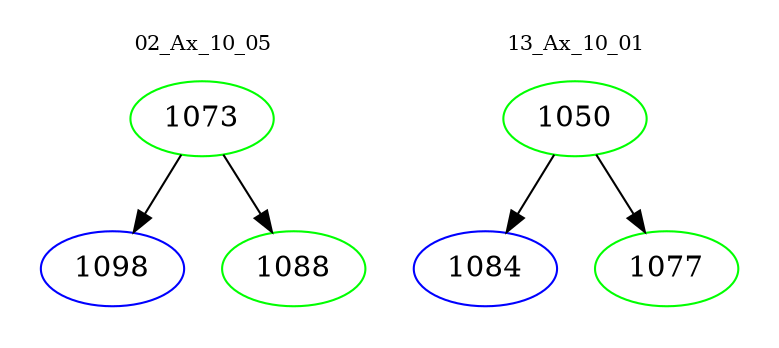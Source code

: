 digraph{
subgraph cluster_0 {
color = white
label = "02_Ax_10_05";
fontsize=10;
T0_1073 [label="1073", color="green"]
T0_1073 -> T0_1098 [color="black"]
T0_1098 [label="1098", color="blue"]
T0_1073 -> T0_1088 [color="black"]
T0_1088 [label="1088", color="green"]
}
subgraph cluster_1 {
color = white
label = "13_Ax_10_01";
fontsize=10;
T1_1050 [label="1050", color="green"]
T1_1050 -> T1_1084 [color="black"]
T1_1084 [label="1084", color="blue"]
T1_1050 -> T1_1077 [color="black"]
T1_1077 [label="1077", color="green"]
}
}
